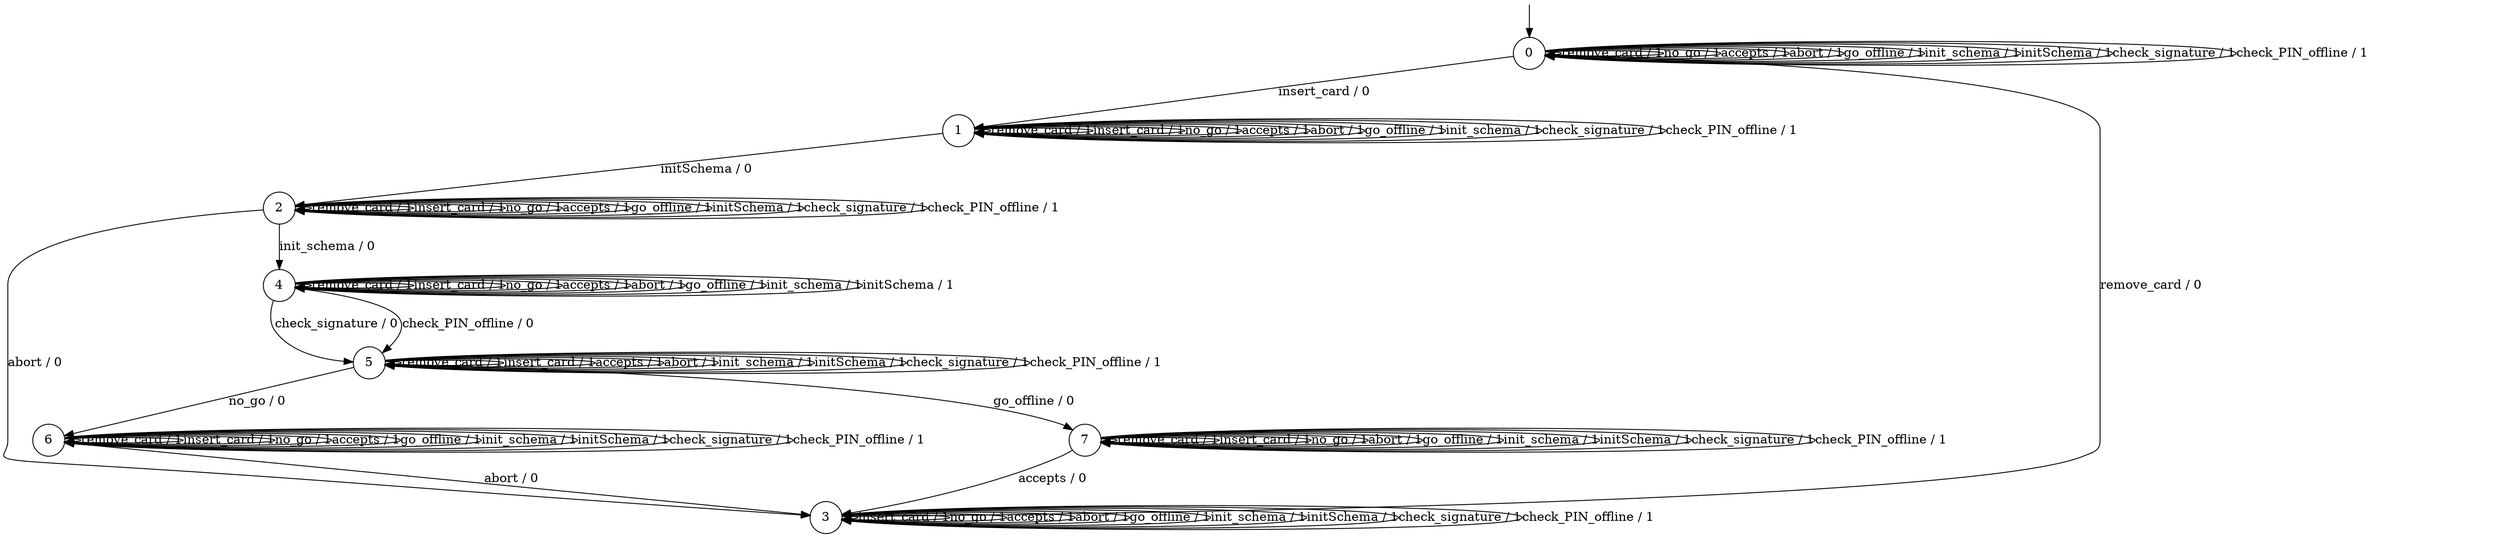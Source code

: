 digraph g {

	s0 [shape="circle" label="0"];
	s1 [shape="circle" label="1"];
	s2 [shape="circle" label="2"];
	s3 [shape="circle" label="3"];
	s4 [shape="circle" label="4"];
	s5 [shape="circle" label="5"];
	s6 [shape="circle" label="6"];
	s7 [shape="circle" label="7"];
	s0 -> s0 [label="remove_card / 1"];
	s0 -> s1 [label="insert_card / 0"];
	s0 -> s0 [label="no_go / 1"];
	s0 -> s0 [label="accepts / 1"];
	s0 -> s0 [label="abort / 1"];
	s0 -> s0 [label="go_offline / 1"];
	s0 -> s0 [label="init_schema / 1"];
	s0 -> s0 [label="initSchema / 1"];
	s0 -> s0 [label="check_signature / 1"];
	s0 -> s0 [label="check_PIN_offline / 1"];
	s1 -> s1 [label="remove_card / 1"];
	s1 -> s1 [label="insert_card / 1"];
	s1 -> s1 [label="no_go / 1"];
	s1 -> s1 [label="accepts / 1"];
	s1 -> s1 [label="abort / 1"];
	s1 -> s1 [label="go_offline / 1"];
	s1 -> s1 [label="init_schema / 1"];
	s1 -> s2 [label="initSchema / 0"];
	s1 -> s1 [label="check_signature / 1"];
	s1 -> s1 [label="check_PIN_offline / 1"];
	s2 -> s2 [label="remove_card / 1"];
	s2 -> s2 [label="insert_card / 1"];
	s2 -> s2 [label="no_go / 1"];
	s2 -> s2 [label="accepts / 1"];
	s2 -> s3 [label="abort / 0"];
	s2 -> s2 [label="go_offline / 1"];
	s2 -> s4 [label="init_schema / 0"];
	s2 -> s2 [label="initSchema / 1"];
	s2 -> s2 [label="check_signature / 1"];
	s2 -> s2 [label="check_PIN_offline / 1"];
	s3 -> s0 [label="remove_card / 0"];
	s3 -> s3 [label="insert_card / 1"];
	s3 -> s3 [label="no_go / 1"];
	s3 -> s3 [label="accepts / 1"];
	s3 -> s3 [label="abort / 1"];
	s3 -> s3 [label="go_offline / 1"];
	s3 -> s3 [label="init_schema / 1"];
	s3 -> s3 [label="initSchema / 1"];
	s3 -> s3 [label="check_signature / 1"];
	s3 -> s3 [label="check_PIN_offline / 1"];
	s4 -> s4 [label="remove_card / 1"];
	s4 -> s4 [label="insert_card / 1"];
	s4 -> s4 [label="no_go / 1"];
	s4 -> s4 [label="accepts / 1"];
	s4 -> s4 [label="abort / 1"];
	s4 -> s4 [label="go_offline / 1"];
	s4 -> s4 [label="init_schema / 1"];
	s4 -> s4 [label="initSchema / 1"];
	s4 -> s5 [label="check_signature / 0"];
	s4 -> s5 [label="check_PIN_offline / 0"];
	s5 -> s5 [label="remove_card / 1"];
	s5 -> s5 [label="insert_card / 1"];
	s5 -> s6 [label="no_go / 0"];
	s5 -> s5 [label="accepts / 1"];
	s5 -> s5 [label="abort / 1"];
	s5 -> s7 [label="go_offline / 0"];
	s5 -> s5 [label="init_schema / 1"];
	s5 -> s5 [label="initSchema / 1"];
	s5 -> s5 [label="check_signature / 1"];
	s5 -> s5 [label="check_PIN_offline / 1"];
	s6 -> s6 [label="remove_card / 1"];
	s6 -> s6 [label="insert_card / 1"];
	s6 -> s6 [label="no_go / 1"];
	s6 -> s6 [label="accepts / 1"];
	s6 -> s3 [label="abort / 0"];
	s6 -> s6 [label="go_offline / 1"];
	s6 -> s6 [label="init_schema / 1"];
	s6 -> s6 [label="initSchema / 1"];
	s6 -> s6 [label="check_signature / 1"];
	s6 -> s6 [label="check_PIN_offline / 1"];
	s7 -> s7 [label="remove_card / 1"];
	s7 -> s7 [label="insert_card / 1"];
	s7 -> s7 [label="no_go / 1"];
	s7 -> s3 [label="accepts / 0"];
	s7 -> s7 [label="abort / 1"];
	s7 -> s7 [label="go_offline / 1"];
	s7 -> s7 [label="init_schema / 1"];
	s7 -> s7 [label="initSchema / 1"];
	s7 -> s7 [label="check_signature / 1"];
	s7 -> s7 [label="check_PIN_offline / 1"];

__start0 [label="" shape="none" width="0" height="0"];
__start0 -> s0;
}
